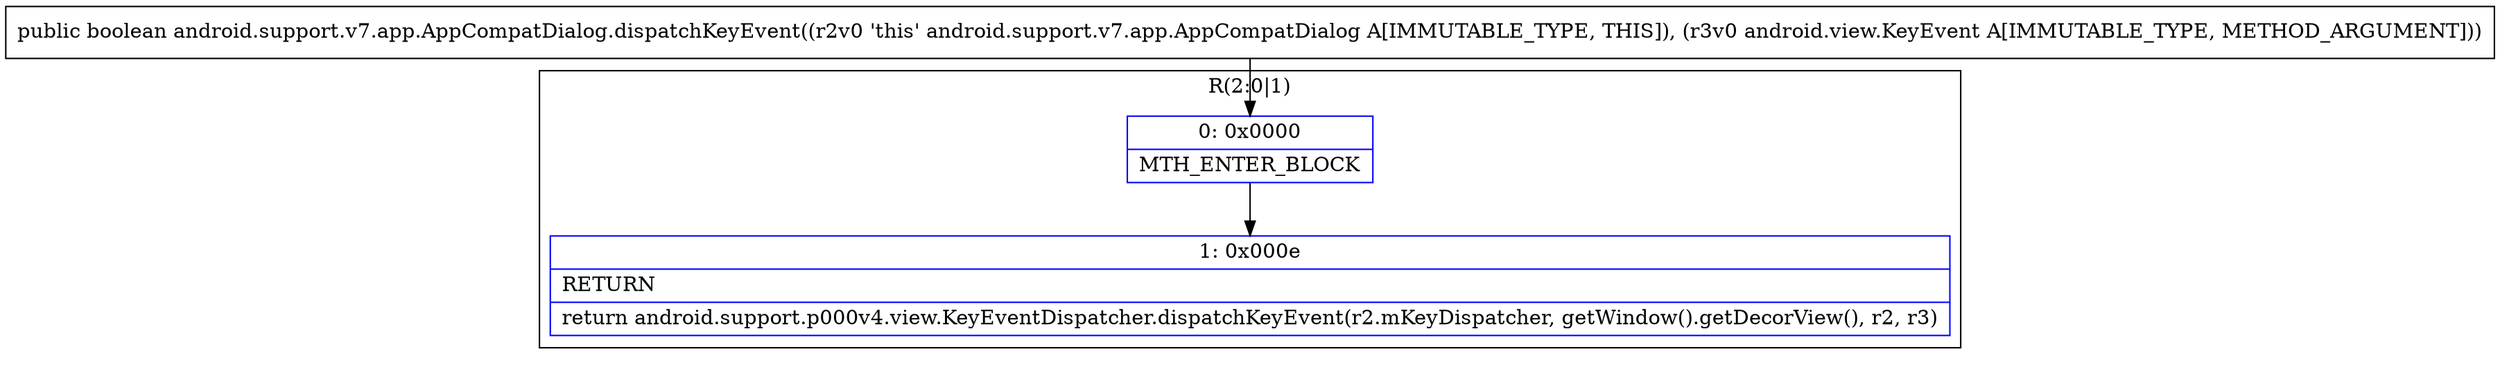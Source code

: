digraph "CFG forandroid.support.v7.app.AppCompatDialog.dispatchKeyEvent(Landroid\/view\/KeyEvent;)Z" {
subgraph cluster_Region_1892386590 {
label = "R(2:0|1)";
node [shape=record,color=blue];
Node_0 [shape=record,label="{0\:\ 0x0000|MTH_ENTER_BLOCK\l}"];
Node_1 [shape=record,label="{1\:\ 0x000e|RETURN\l|return android.support.p000v4.view.KeyEventDispatcher.dispatchKeyEvent(r2.mKeyDispatcher, getWindow().getDecorView(), r2, r3)\l}"];
}
MethodNode[shape=record,label="{public boolean android.support.v7.app.AppCompatDialog.dispatchKeyEvent((r2v0 'this' android.support.v7.app.AppCompatDialog A[IMMUTABLE_TYPE, THIS]), (r3v0 android.view.KeyEvent A[IMMUTABLE_TYPE, METHOD_ARGUMENT])) }"];
MethodNode -> Node_0;
Node_0 -> Node_1;
}


